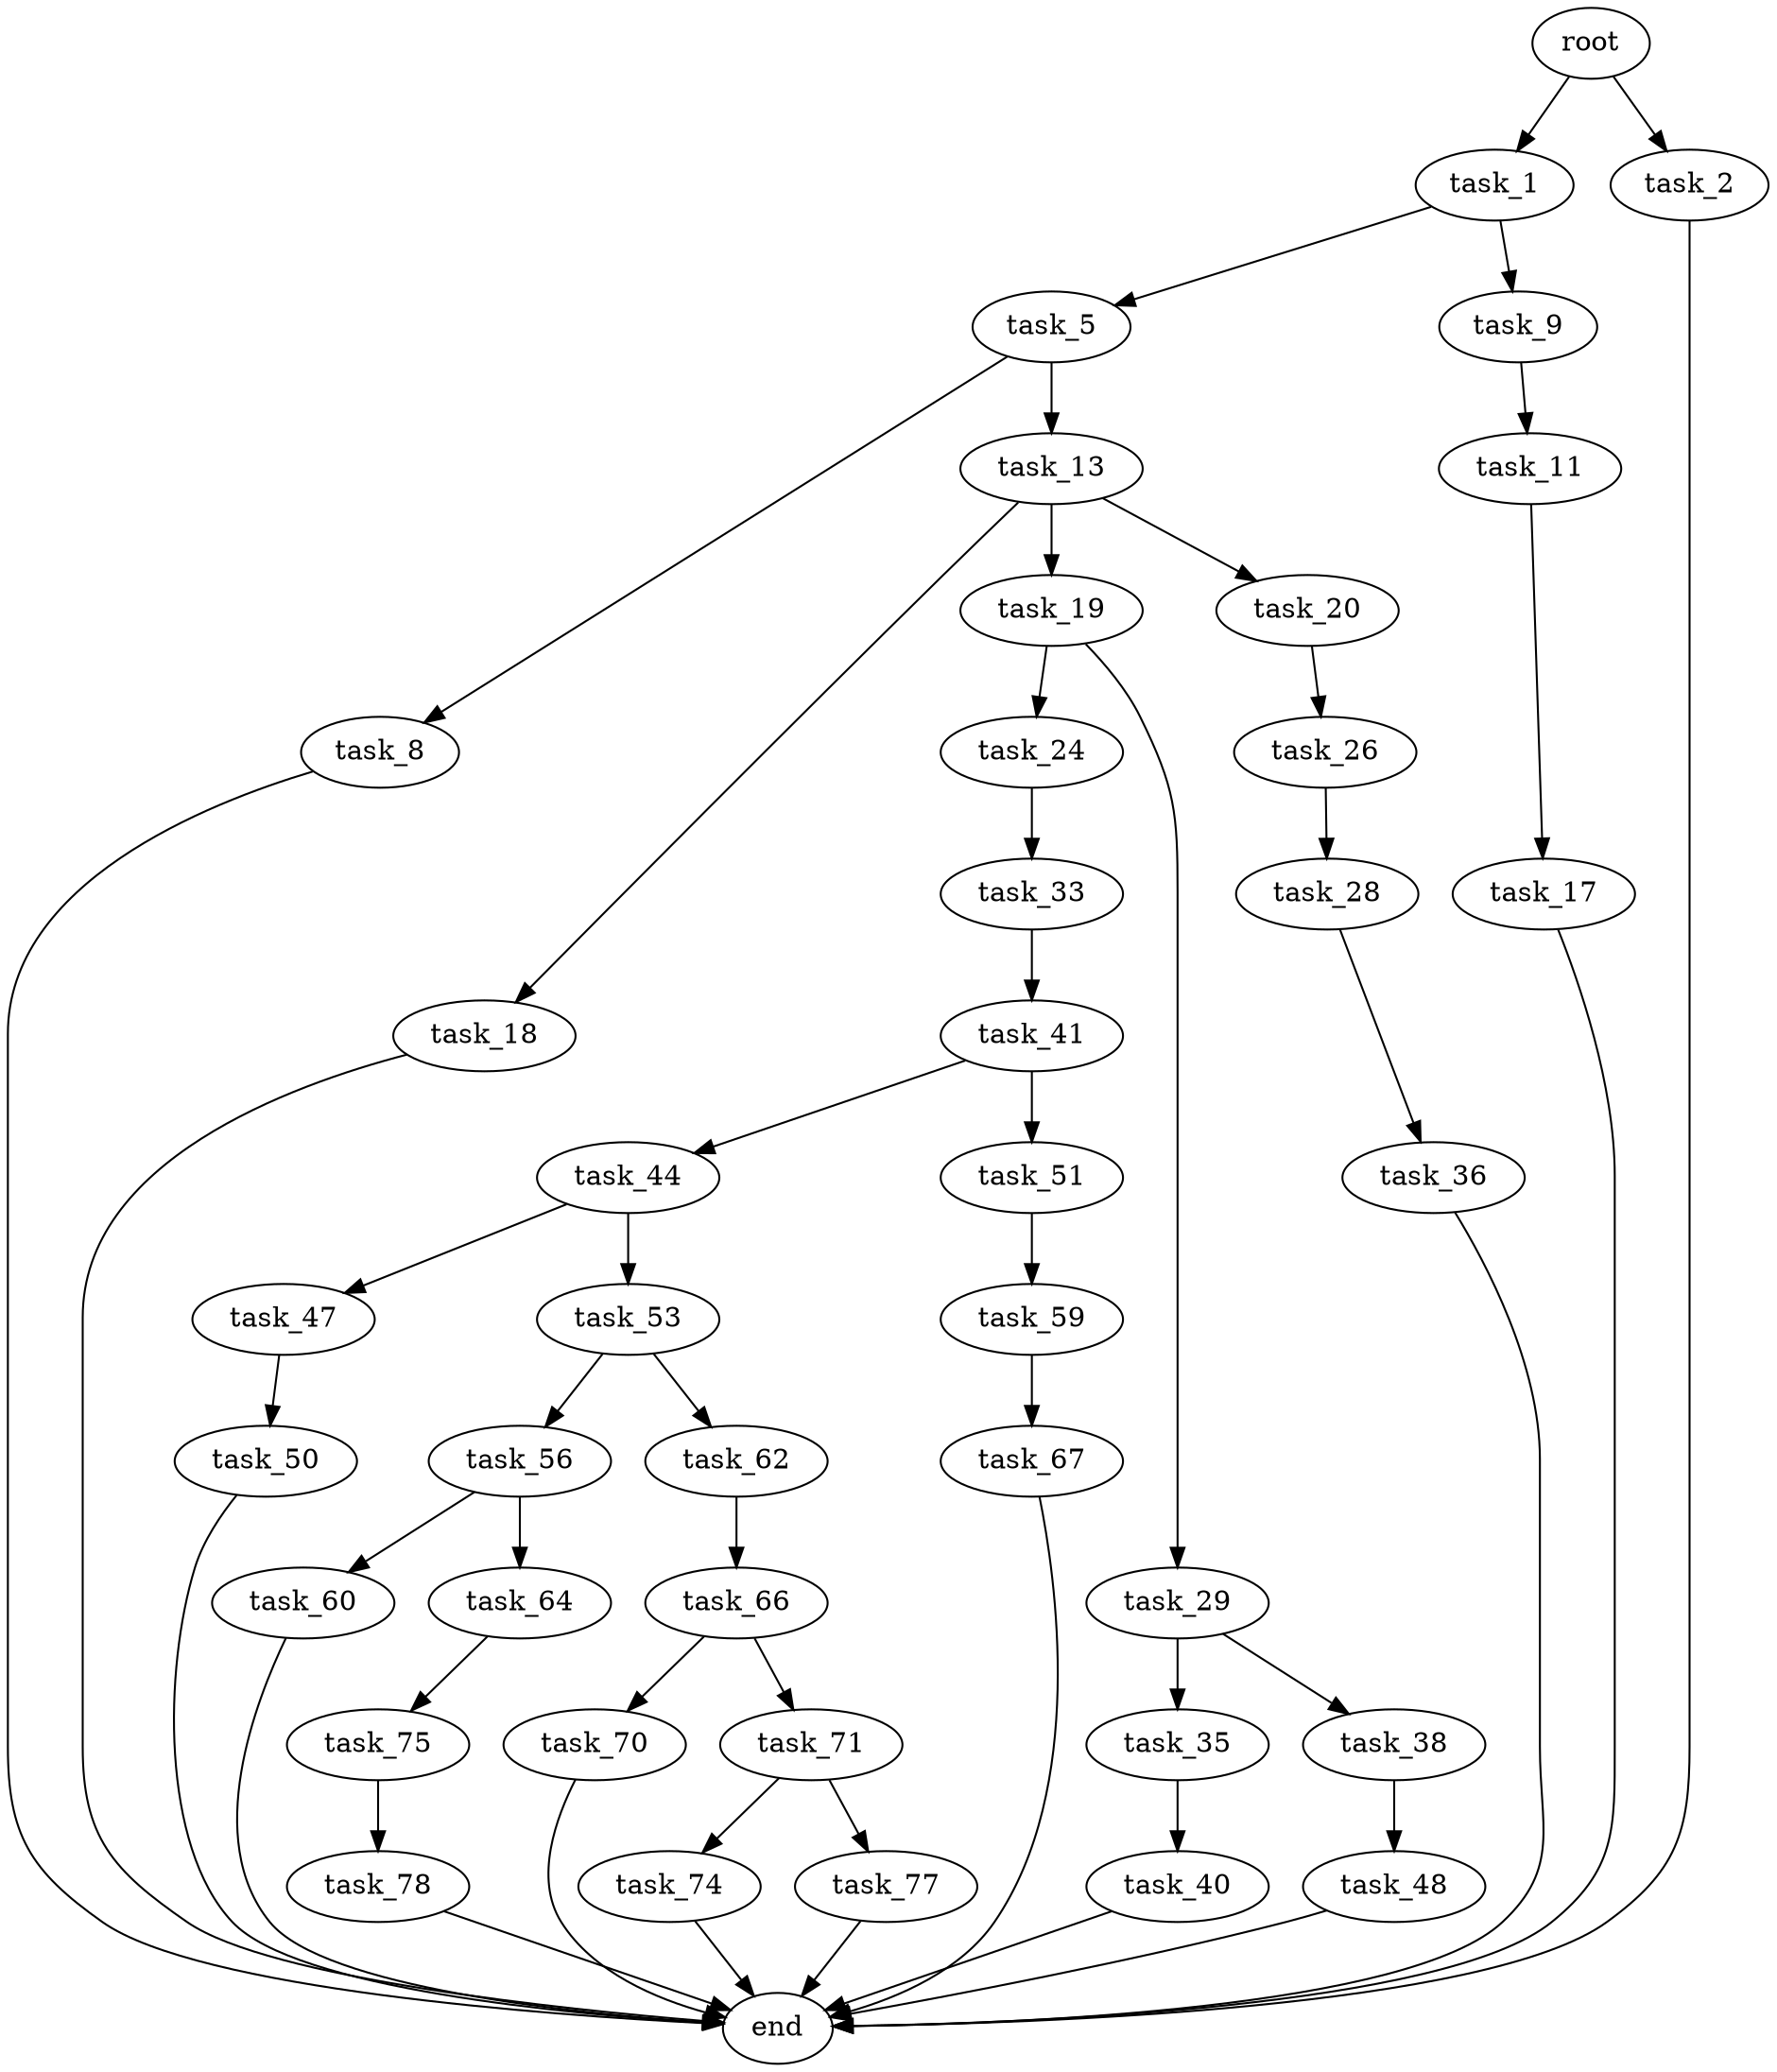 digraph G {
  root [size="0.000000"];
  task_1 [size="28991029248.000000"];
  task_2 [size="9001461240.000000"];
  task_5 [size="28991029248.000000"];
  task_8 [size="6914296942.000000"];
  task_9 [size="308976069361.000000"];
  task_11 [size="782757789696.000000"];
  task_13 [size="28991029248.000000"];
  task_17 [size="3072294235.000000"];
  task_18 [size="549755813888.000000"];
  task_19 [size="549755813888.000000"];
  task_20 [size="743009277202.000000"];
  task_24 [size="782757789696.000000"];
  task_26 [size="68719476736.000000"];
  task_28 [size="24922574822.000000"];
  task_29 [size="7991540179.000000"];
  task_33 [size="549755813888.000000"];
  task_35 [size="33029125955.000000"];
  task_36 [size="14048834318.000000"];
  task_38 [size="8589934592.000000"];
  task_40 [size="701834156625.000000"];
  task_41 [size="393936227794.000000"];
  task_44 [size="7319219296.000000"];
  task_47 [size="8589934592.000000"];
  task_48 [size="21057334587.000000"];
  task_50 [size="545724537651.000000"];
  task_51 [size="92432745402.000000"];
  task_53 [size="29363780257.000000"];
  task_56 [size="293608406697.000000"];
  task_59 [size="2690819199.000000"];
  task_60 [size="83319301381.000000"];
  task_62 [size="231928233984.000000"];
  task_64 [size="31951625100.000000"];
  task_66 [size="1054344690371.000000"];
  task_67 [size="12184883992.000000"];
  task_70 [size="4108727360.000000"];
  task_71 [size="68719476736.000000"];
  task_74 [size="204569984755.000000"];
  task_75 [size="263876001134.000000"];
  task_77 [size="36372787410.000000"];
  task_78 [size="7152015001.000000"];
  end [size="0.000000"];

  root -> task_1 [size="1.000000"];
  root -> task_2 [size="1.000000"];
  task_1 -> task_5 [size="75497472.000000"];
  task_1 -> task_9 [size="75497472.000000"];
  task_2 -> end [size="1.000000"];
  task_5 -> task_8 [size="75497472.000000"];
  task_5 -> task_13 [size="75497472.000000"];
  task_8 -> end [size="1.000000"];
  task_9 -> task_11 [size="411041792.000000"];
  task_11 -> task_17 [size="679477248.000000"];
  task_13 -> task_18 [size="75497472.000000"];
  task_13 -> task_19 [size="75497472.000000"];
  task_13 -> task_20 [size="75497472.000000"];
  task_17 -> end [size="1.000000"];
  task_18 -> end [size="1.000000"];
  task_19 -> task_24 [size="536870912.000000"];
  task_19 -> task_29 [size="536870912.000000"];
  task_20 -> task_26 [size="838860800.000000"];
  task_24 -> task_33 [size="679477248.000000"];
  task_26 -> task_28 [size="134217728.000000"];
  task_28 -> task_36 [size="411041792.000000"];
  task_29 -> task_35 [size="301989888.000000"];
  task_29 -> task_38 [size="301989888.000000"];
  task_33 -> task_41 [size="536870912.000000"];
  task_35 -> task_40 [size="838860800.000000"];
  task_36 -> end [size="1.000000"];
  task_38 -> task_48 [size="33554432.000000"];
  task_40 -> end [size="1.000000"];
  task_41 -> task_44 [size="411041792.000000"];
  task_41 -> task_51 [size="411041792.000000"];
  task_44 -> task_47 [size="838860800.000000"];
  task_44 -> task_53 [size="838860800.000000"];
  task_47 -> task_50 [size="33554432.000000"];
  task_48 -> end [size="1.000000"];
  task_50 -> end [size="1.000000"];
  task_51 -> task_59 [size="75497472.000000"];
  task_53 -> task_56 [size="33554432.000000"];
  task_53 -> task_62 [size="33554432.000000"];
  task_56 -> task_60 [size="209715200.000000"];
  task_56 -> task_64 [size="209715200.000000"];
  task_59 -> task_67 [size="75497472.000000"];
  task_60 -> end [size="1.000000"];
  task_62 -> task_66 [size="301989888.000000"];
  task_64 -> task_75 [size="679477248.000000"];
  task_66 -> task_70 [size="679477248.000000"];
  task_66 -> task_71 [size="679477248.000000"];
  task_67 -> end [size="1.000000"];
  task_70 -> end [size="1.000000"];
  task_71 -> task_74 [size="134217728.000000"];
  task_71 -> task_77 [size="134217728.000000"];
  task_74 -> end [size="1.000000"];
  task_75 -> task_78 [size="209715200.000000"];
  task_77 -> end [size="1.000000"];
  task_78 -> end [size="1.000000"];
}
